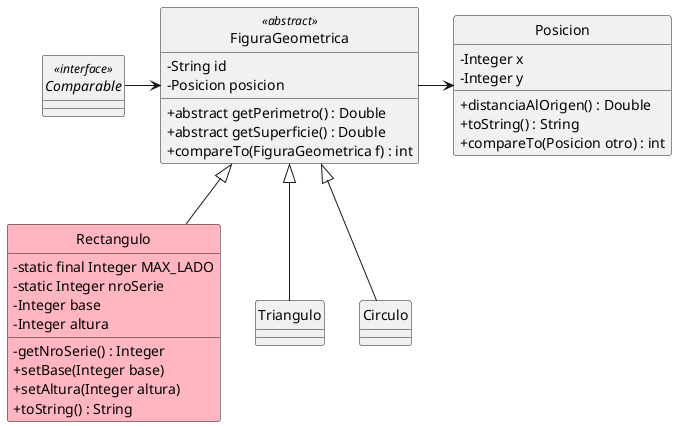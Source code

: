 @startuml Rectangulo

skinparam ClassAttributeIconSize 0
hide circle

interface Comparable <<interface>>

class FiguraGeometrica <<abstract>> {
    - String id
    - Posicion posicion
    + abstract getPerimetro() : Double
    + abstract getSuperficie() : Double
    + compareTo(FiguraGeometrica f) : int
}

class Rectangulo #LightPink {
    - static final Integer MAX_LADO
    - static Integer nroSerie
    - Integer base
    - Integer altura
    - getNroSerie() : Integer
    + setBase(Integer base)
    + setAltura(Integer altura)
    + toString() : String
}

class Posicion {
    - Integer x
    - Integer y
    + distanciaAlOrigen() : Double
    + toString() : String
    + compareTo(Posicion otro) : int
}

Comparable -> FiguraGeometrica

FiguraGeometrica <|-- Triangulo
FiguraGeometrica <|-- Rectangulo
FiguraGeometrica <|-- Circulo

FiguraGeometrica -> Posicion

@enduml
